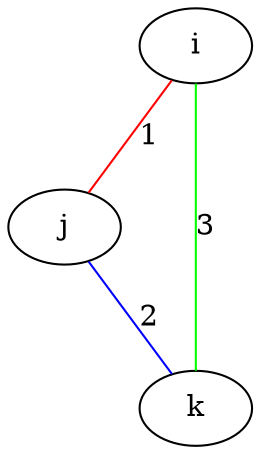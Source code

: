 graph G {
	i -- j [label="1", weight=1, color=red];
	j -- k [label="2", weight=2, color=blue];
	k -- i [label="3", weight=3, color=green];
}
